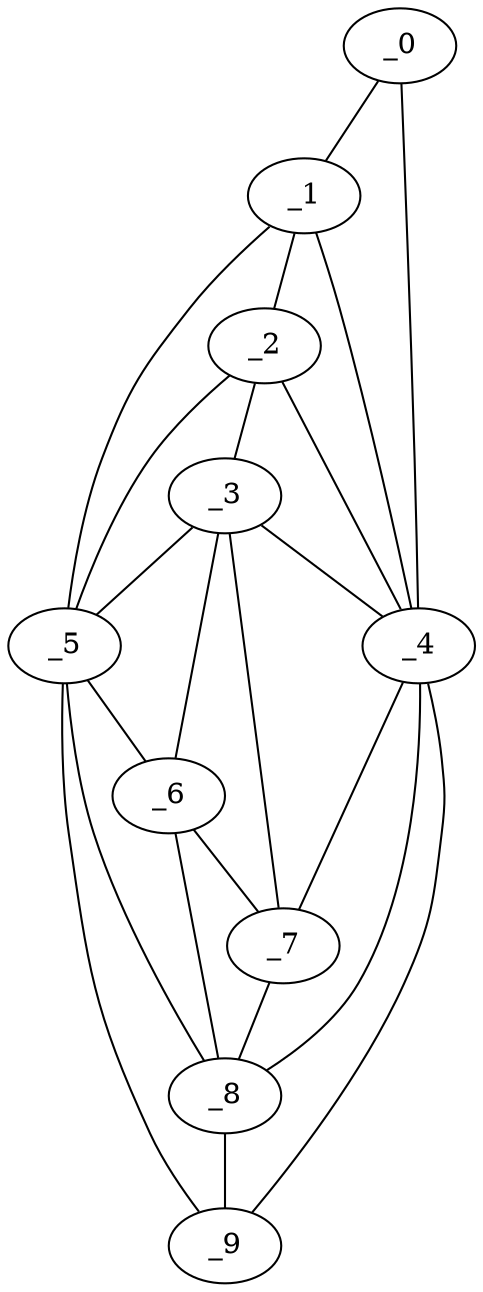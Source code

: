 graph "obj82__135.gxl" {
	_0	 [x=27,
		y=29];
	_1	 [x=35,
		y=24];
	_0 -- _1	 [valence=1];
	_4	 [x=66,
		y=54];
	_0 -- _4	 [valence=1];
	_2	 [x=46,
		y=22];
	_1 -- _2	 [valence=2];
	_1 -- _4	 [valence=1];
	_5	 [x=71,
		y=15];
	_1 -- _5	 [valence=1];
	_3	 [x=55,
		y=23];
	_2 -- _3	 [valence=2];
	_2 -- _4	 [valence=1];
	_2 -- _5	 [valence=1];
	_3 -- _4	 [valence=2];
	_3 -- _5	 [valence=2];
	_6	 [x=72,
		y=21];
	_3 -- _6	 [valence=1];
	_7	 [x=74,
		y=40];
	_3 -- _7	 [valence=2];
	_4 -- _7	 [valence=2];
	_8	 [x=87,
		y=26];
	_4 -- _8	 [valence=2];
	_9	 [x=94,
		y=20];
	_4 -- _9	 [valence=1];
	_5 -- _6	 [valence=2];
	_5 -- _8	 [valence=2];
	_5 -- _9	 [valence=1];
	_6 -- _7	 [valence=2];
	_6 -- _8	 [valence=1];
	_7 -- _8	 [valence=2];
	_8 -- _9	 [valence=2];
}
